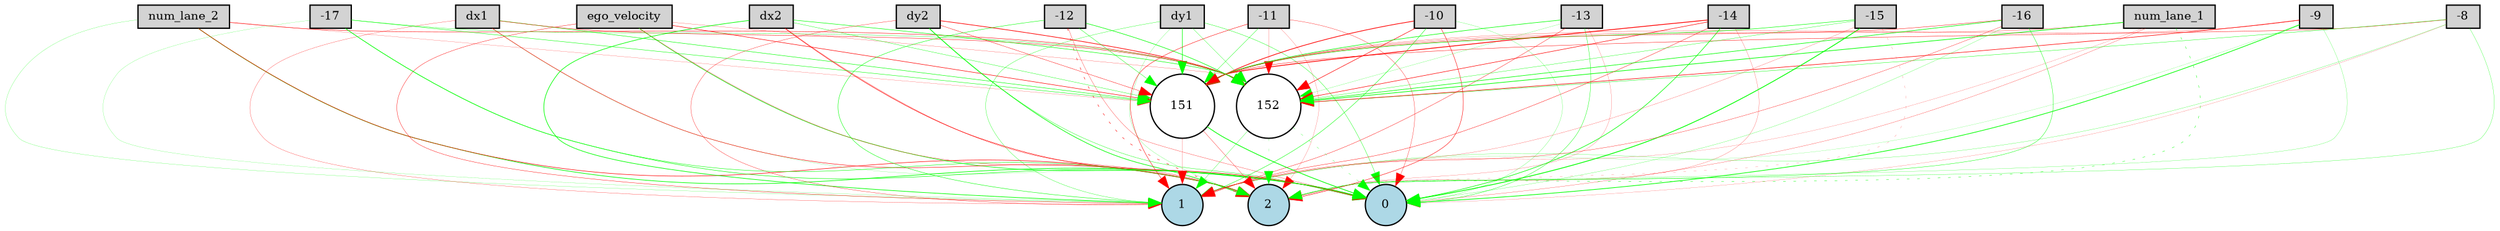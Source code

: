 digraph {
	node [fontsize=9 height=0.2 shape=circle width=0.2]
	num_lane_1 [fillcolor=lightgray shape=box style=filled]
	num_lane_2 [fillcolor=lightgray shape=box style=filled]
	ego_velocity [fillcolor=lightgray shape=box style=filled]
	dx1 [fillcolor=lightgray shape=box style=filled]
	dy1 [fillcolor=lightgray shape=box style=filled]
	dx2 [fillcolor=lightgray shape=box style=filled]
	dy2 [fillcolor=lightgray shape=box style=filled]
	-8 [fillcolor=lightgray shape=box style=filled]
	-9 [fillcolor=lightgray shape=box style=filled]
	-10 [fillcolor=lightgray shape=box style=filled]
	-11 [fillcolor=lightgray shape=box style=filled]
	-12 [fillcolor=lightgray shape=box style=filled]
	-13 [fillcolor=lightgray shape=box style=filled]
	-14 [fillcolor=lightgray shape=box style=filled]
	-15 [fillcolor=lightgray shape=box style=filled]
	-16 [fillcolor=lightgray shape=box style=filled]
	-17 [fillcolor=lightgray shape=box style=filled]
	0 [fillcolor=lightblue style=filled]
	1 [fillcolor=lightblue style=filled]
	2 [fillcolor=lightblue style=filled]
	151 [fillcolor=white style=filled]
	152 [fillcolor=white style=filled]
	num_lane_1 -> 151 [color=red penwidth=0.18443859716727484 style=solid]
	num_lane_1 -> 152 [color=green penwidth=0.4890115681407897 style=solid]
	num_lane_2 -> 151 [color=red penwidth=0.11922262743123321 style=solid]
	num_lane_2 -> 152 [color=red penwidth=0.30749214882332576 style=solid]
	ego_velocity -> 151 [color=red penwidth=0.38044500153330696 style=solid]
	ego_velocity -> 152 [color=red penwidth=0.14113951253178164 style=solid]
	dx1 -> 151 [color=green penwidth=0.34128250419747586 style=solid]
	dx1 -> 152 [color=red penwidth=0.27823987076020895 style=solid]
	dy1 -> 151 [color=green penwidth=0.40906305367410956 style=solid]
	dy1 -> 152 [color=green penwidth=0.19716542106369345 style=solid]
	dx2 -> 151 [color=green penwidth=0.23603177971848843 style=solid]
	dx2 -> 152 [color=green penwidth=0.36518711194636344 style=solid]
	dy2 -> 151 [color=red penwidth=0.25558573704314824 style=solid]
	dy2 -> 152 [color=red penwidth=0.4843355944239688 style=solid]
	-8 -> 151 [color=red penwidth=0.27509752531568 style=solid]
	-8 -> 152 [color=green penwidth=0.2502167257238907 style=solid]
	-9 -> 151 [color=red penwidth=0.16493444406732855 style=solid]
	-9 -> 152 [color=red penwidth=0.41127196352366413 style=solid]
	-10 -> 151 [color=red penwidth=0.5403007085597867 style=solid]
	-10 -> 152 [color=red penwidth=0.3828048007493734 style=solid]
	-11 -> 151 [color=green penwidth=0.2378019475370569 style=solid]
	-11 -> 152 [color=red penwidth=0.12760115035481137 style=solid]
	-12 -> 151 [color=green penwidth=0.2570820373081576 style=solid]
	-12 -> 152 [color=green penwidth=0.41481607767935236 style=solid]
	-13 -> 151 [color=green penwidth=0.4150888174768018 style=solid]
	-13 -> 152 [color=green penwidth=0.12982507012862488 style=solid]
	-14 -> 151 [color=red penwidth=0.6040470063413647 style=solid]
	-14 -> 152 [color=red penwidth=0.38228188608675095 style=solid]
	-15 -> 151 [color=green penwidth=0.3557838562701314 style=solid]
	-15 -> 152 [color=green penwidth=0.22536987937387698 style=solid]
	-16 -> 151 [color=red penwidth=0.26596953998382333 style=solid]
	-16 -> 152 [color=green penwidth=0.4314121927649035 style=solid]
	-17 -> 151 [color=green penwidth=0.30302508173333936 style=solid]
	-17 -> 152 [color=green penwidth=0.21146566970970326 style=solid]
	151 -> 0 [color=green penwidth=0.5504875025714616 style=solid]
	151 -> 1 [color=red penwidth=0.12669479432315725 style=solid]
	151 -> 2 [color=red penwidth=0.20833519687534985 style=solid]
	152 -> 0 [color=green penwidth=0.17234428204429156 style=dotted]
	152 -> 1 [color=green penwidth=0.18562368001087887 style=solid]
	152 -> 2 [color=green penwidth=0.12144622159958032 style=dotted]
	num_lane_1 -> 0 [color=red penwidth=0.16059831408444902 style=solid]
	num_lane_1 -> 1 [color=red penwidth=0.10862124603594218 style=solid]
	num_lane_1 -> 2 [color=green penwidth=0.2648877811765208 style=dotted]
	num_lane_2 -> 0 [color=green penwidth=0.4704603042549814 style=solid]
	num_lane_2 -> 1 [color=green penwidth=0.12825313095355406 style=solid]
	num_lane_2 -> 2 [color=red penwidth=0.38943137762329527 style=solid]
	ego_velocity -> 0 [color=green penwidth=0.42701029803615076 style=solid]
	ego_velocity -> 1 [color=red penwidth=0.25233145197307394 style=solid]
	ego_velocity -> 2 [color=red penwidth=0.19636299287808767 style=solid]
	dx1 -> 0 [color=green penwidth=0.11024339444766487 style=solid]
	dx1 -> 1 [color=red penwidth=0.16341456053371367 style=solid]
	dx1 -> 2 [color=red penwidth=0.33922966980297564 style=solid]
	dy1 -> 0 [color=green penwidth=0.24744584577498302 style=solid]
	dy1 -> 1 [color=green penwidth=0.20807616886599056 style=solid]
	dy1 -> 2 [color=green penwidth=0.12538575918650036 style=solid]
	dx2 -> 0 [color=red penwidth=0.37758051586374597 style=solid]
	dx2 -> 1 [color=green penwidth=0.4710328382961162 style=solid]
	dx2 -> 2 [color=red penwidth=0.19218093871920763 style=solid]
	dy2 -> 0 [color=green penwidth=0.24303879993585625 style=solid]
	dy2 -> 1 [color=red penwidth=0.2130148131338261 style=solid]
	dy2 -> 2 [color=green penwidth=0.4728684114159952 style=solid]
	-8 -> 0 [color=red penwidth=0.10662338857640882 style=solid]
	-8 -> 1 [color=green penwidth=0.15525219415099747 style=solid]
	-8 -> 2 [color=green penwidth=0.17676480039028292 style=solid]
	-9 -> 0 [color=green penwidth=0.5175043237191564 style=solid]
	-9 -> 1 [color=green penwidth=0.10124582496906753 style=solid]
	-9 -> 2 [color=green penwidth=0.1414080639908731 style=solid]
	-10 -> 0 [color=green penwidth=0.13863474610868476 style=solid]
	-10 -> 1 [color=green penwidth=0.30666596345315544 style=solid]
	-10 -> 2 [color=red penwidth=0.3164454895536884 style=solid]
	-11 -> 0 [color=red penwidth=0.20909117522462842 style=solid]
	-11 -> 1 [color=red penwidth=0.30557001107205345 style=solid]
	-11 -> 2 [color=red penwidth=0.11982179730721784 style=solid]
	-12 -> 0 [color=red penwidth=0.18383396518873274 style=solid]
	-12 -> 1 [color=green penwidth=0.3112721325035198 style=solid]
	-12 -> 2 [color=red penwidth=0.33051699242494614 style=dotted]
	-13 -> 0 [color=green penwidth=0.2591626656998477 style=solid]
	-13 -> 1 [color=red penwidth=0.24330842990554724 style=solid]
	-13 -> 2 [color=red penwidth=0.12008136306437261 style=solid]
	-14 -> 0 [color=green penwidth=0.43209251316207564 style=solid]
	-14 -> 1 [color=red penwidth=0.256727035530508 style=solid]
	-14 -> 2 [color=red penwidth=0.13594427502993178 style=solid]
	-15 -> 0 [color=green penwidth=0.6171978913088526 style=solid]
	-15 -> 1 [color=red penwidth=0.1351671847408406 style=solid]
	-15 -> 2 [color=red penwidth=0.10702473812288309 style=dotted]
	-16 -> 0 [color=green penwidth=0.147441540673856 style=solid]
	-16 -> 1 [color=red penwidth=0.21117599227498163 style=solid]
	-16 -> 2 [color=green penwidth=0.265975137598961 style=solid]
	-17 -> 0 [color=green penwidth=0.35701720242802193 style=solid]
	-17 -> 1 [color=green penwidth=0.1108757791819564 style=solid]
	-17 -> 2 [color=green penwidth=0.31007714746990916 style=solid]
}
